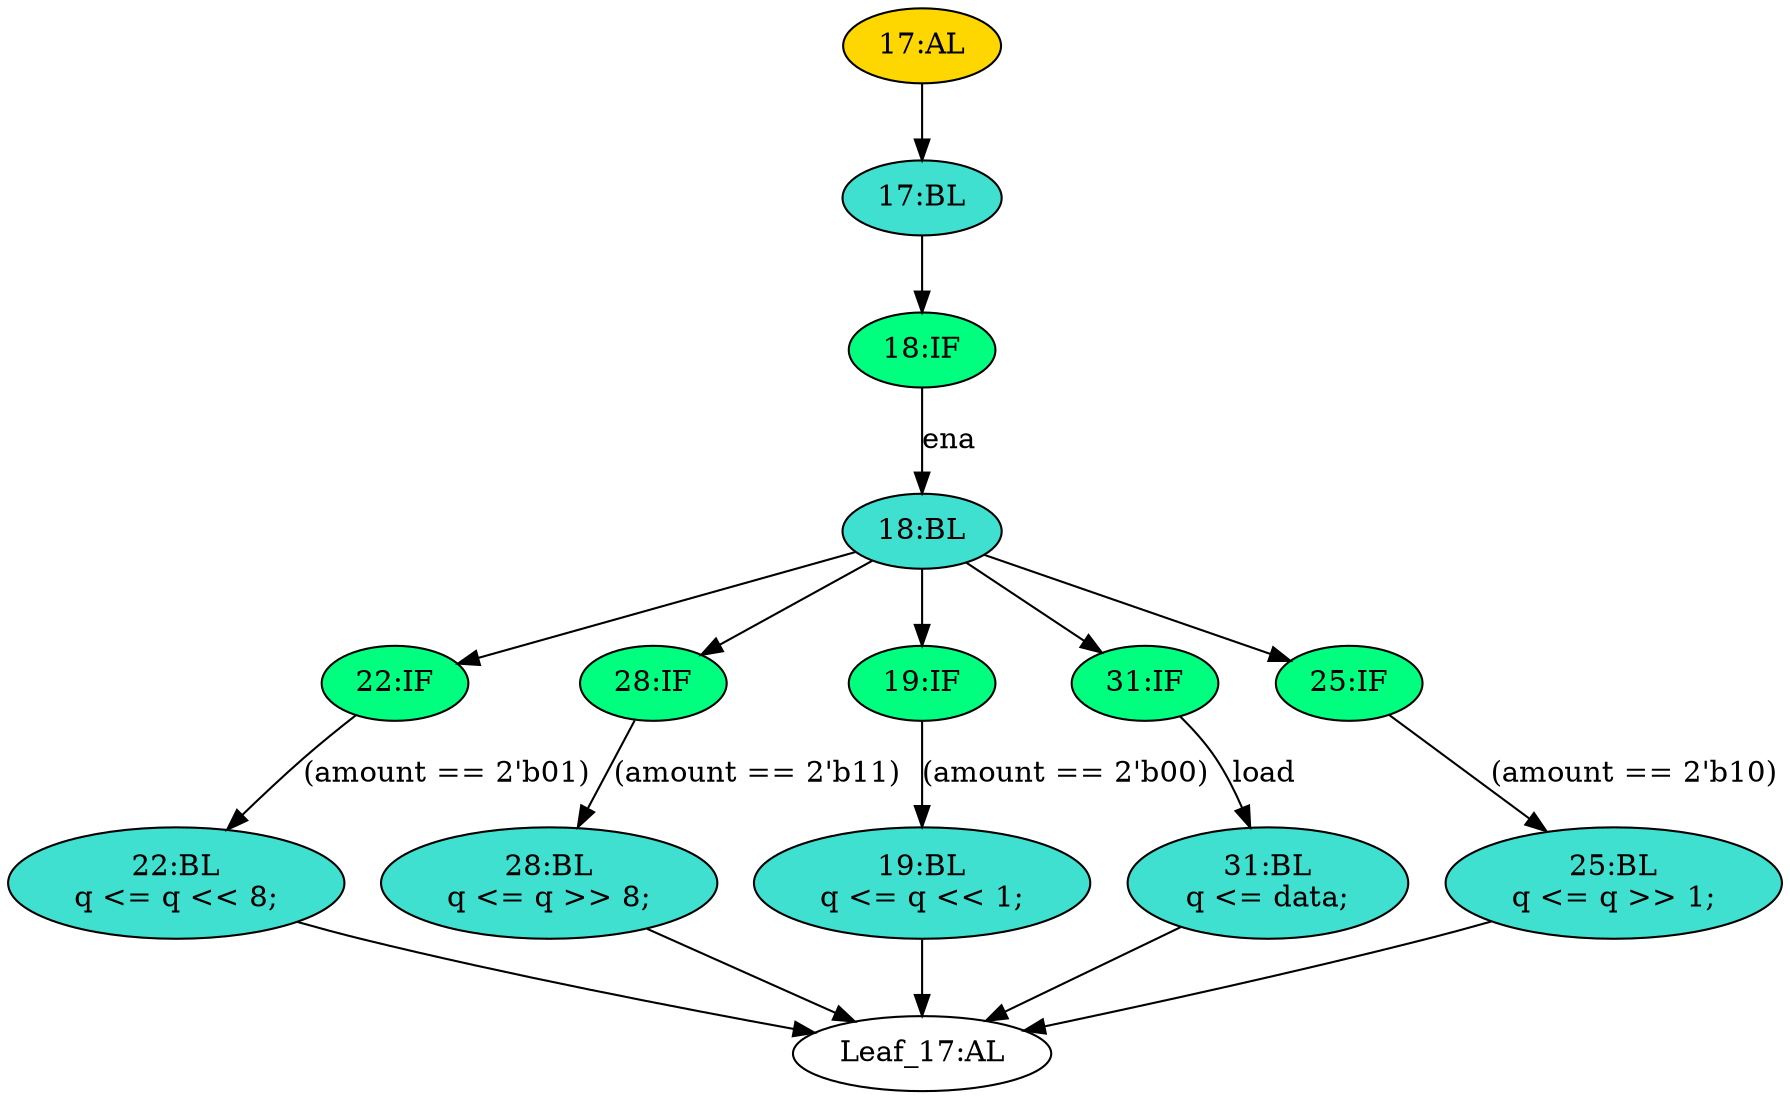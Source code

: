 strict digraph "" {
	node [label="\N"];
	"17:AL"	[ast="<pyverilog.vparser.ast.Always object at 0x7f42b9ae6b10>",
		clk_sens=True,
		fillcolor=gold,
		label="17:AL",
		sens="['clk']",
		statements="[]",
		style=filled,
		typ=Always,
		use_var="['load', 'q', 'amount', 'data', 'ena']"];
	"17:BL"	[ast="<pyverilog.vparser.ast.Block object at 0x7f42b9ae6cd0>",
		fillcolor=turquoise,
		label="17:BL",
		statements="[]",
		style=filled,
		typ=Block];
	"17:AL" -> "17:BL"	[cond="[]",
		lineno=None];
	"22:IF"	[ast="<pyverilog.vparser.ast.IfStatement object at 0x7f42b938b190>",
		fillcolor=springgreen,
		label="22:IF",
		statements="[]",
		style=filled,
		typ=IfStatement];
	"22:BL"	[ast="<pyverilog.vparser.ast.Block object at 0x7f42b938b1d0>",
		fillcolor=turquoise,
		label="22:BL
q <= q << 8;",
		statements="[<pyverilog.vparser.ast.NonblockingSubstitution object at 0x7f42b938b210>]",
		style=filled,
		typ=Block];
	"22:IF" -> "22:BL"	[cond="['amount']",
		label="(amount == 2'b01)",
		lineno=22];
	"19:BL"	[ast="<pyverilog.vparser.ast.Block object at 0x7f42b9ae6e50>",
		fillcolor=turquoise,
		label="19:BL
q <= q << 1;",
		statements="[<pyverilog.vparser.ast.NonblockingSubstitution object at 0x7f42b9ae6e90>]",
		style=filled,
		typ=Block];
	"Leaf_17:AL"	[def_var="['q']",
		label="Leaf_17:AL"];
	"19:BL" -> "Leaf_17:AL"	[cond="[]",
		lineno=None];
	"31:BL"	[ast="<pyverilog.vparser.ast.Block object at 0x7f42b938bb90>",
		fillcolor=turquoise,
		label="31:BL
q <= data;",
		statements="[<pyverilog.vparser.ast.NonblockingSubstitution object at 0x7f42b938bbd0>]",
		style=filled,
		typ=Block];
	"31:BL" -> "Leaf_17:AL"	[cond="[]",
		lineno=None];
	"28:IF"	[ast="<pyverilog.vparser.ast.IfStatement object at 0x7f42b938b810>",
		fillcolor=springgreen,
		label="28:IF",
		statements="[]",
		style=filled,
		typ=IfStatement];
	"28:BL"	[ast="<pyverilog.vparser.ast.Block object at 0x7f42b938b850>",
		fillcolor=turquoise,
		label="28:BL
q <= q >> 8;",
		statements="[<pyverilog.vparser.ast.NonblockingSubstitution object at 0x7f42b938b890>]",
		style=filled,
		typ=Block];
	"28:IF" -> "28:BL"	[cond="['amount']",
		label="(amount == 2'b11)",
		lineno=28];
	"18:IF"	[ast="<pyverilog.vparser.ast.IfStatement object at 0x7f42b9ae6d10>",
		fillcolor=springgreen,
		label="18:IF",
		statements="[]",
		style=filled,
		typ=IfStatement];
	"17:BL" -> "18:IF"	[cond="[]",
		lineno=None];
	"18:BL"	[ast="<pyverilog.vparser.ast.Block object at 0x7f42b9ae6dd0>",
		fillcolor=turquoise,
		label="18:BL",
		statements="[]",
		style=filled,
		typ=Block];
	"18:IF" -> "18:BL"	[cond="['ena']",
		label=ena,
		lineno=18];
	"19:IF"	[ast="<pyverilog.vparser.ast.IfStatement object at 0x7f42b9ae6e10>",
		fillcolor=springgreen,
		label="19:IF",
		statements="[]",
		style=filled,
		typ=IfStatement];
	"19:IF" -> "19:BL"	[cond="['amount']",
		label="(amount == 2'b00)",
		lineno=19];
	"31:IF"	[ast="<pyverilog.vparser.ast.IfStatement object at 0x7f42b938bb50>",
		fillcolor=springgreen,
		label="31:IF",
		statements="[]",
		style=filled,
		typ=IfStatement];
	"31:IF" -> "31:BL"	[cond="['load']",
		label=load,
		lineno=31];
	"18:BL" -> "22:IF"	[cond="[]",
		lineno=None];
	"18:BL" -> "28:IF"	[cond="[]",
		lineno=None];
	"18:BL" -> "19:IF"	[cond="[]",
		lineno=None];
	"18:BL" -> "31:IF"	[cond="[]",
		lineno=None];
	"25:IF"	[ast="<pyverilog.vparser.ast.IfStatement object at 0x7f42b938b4d0>",
		fillcolor=springgreen,
		label="25:IF",
		statements="[]",
		style=filled,
		typ=IfStatement];
	"18:BL" -> "25:IF"	[cond="[]",
		lineno=None];
	"25:BL"	[ast="<pyverilog.vparser.ast.Block object at 0x7f42b938b510>",
		fillcolor=turquoise,
		label="25:BL
q <= q >> 1;",
		statements="[<pyverilog.vparser.ast.NonblockingSubstitution object at 0x7f42b938b550>]",
		style=filled,
		typ=Block];
	"25:IF" -> "25:BL"	[cond="['amount']",
		label="(amount == 2'b10)",
		lineno=25];
	"22:BL" -> "Leaf_17:AL"	[cond="[]",
		lineno=None];
	"25:BL" -> "Leaf_17:AL"	[cond="[]",
		lineno=None];
	"28:BL" -> "Leaf_17:AL"	[cond="[]",
		lineno=None];
}
